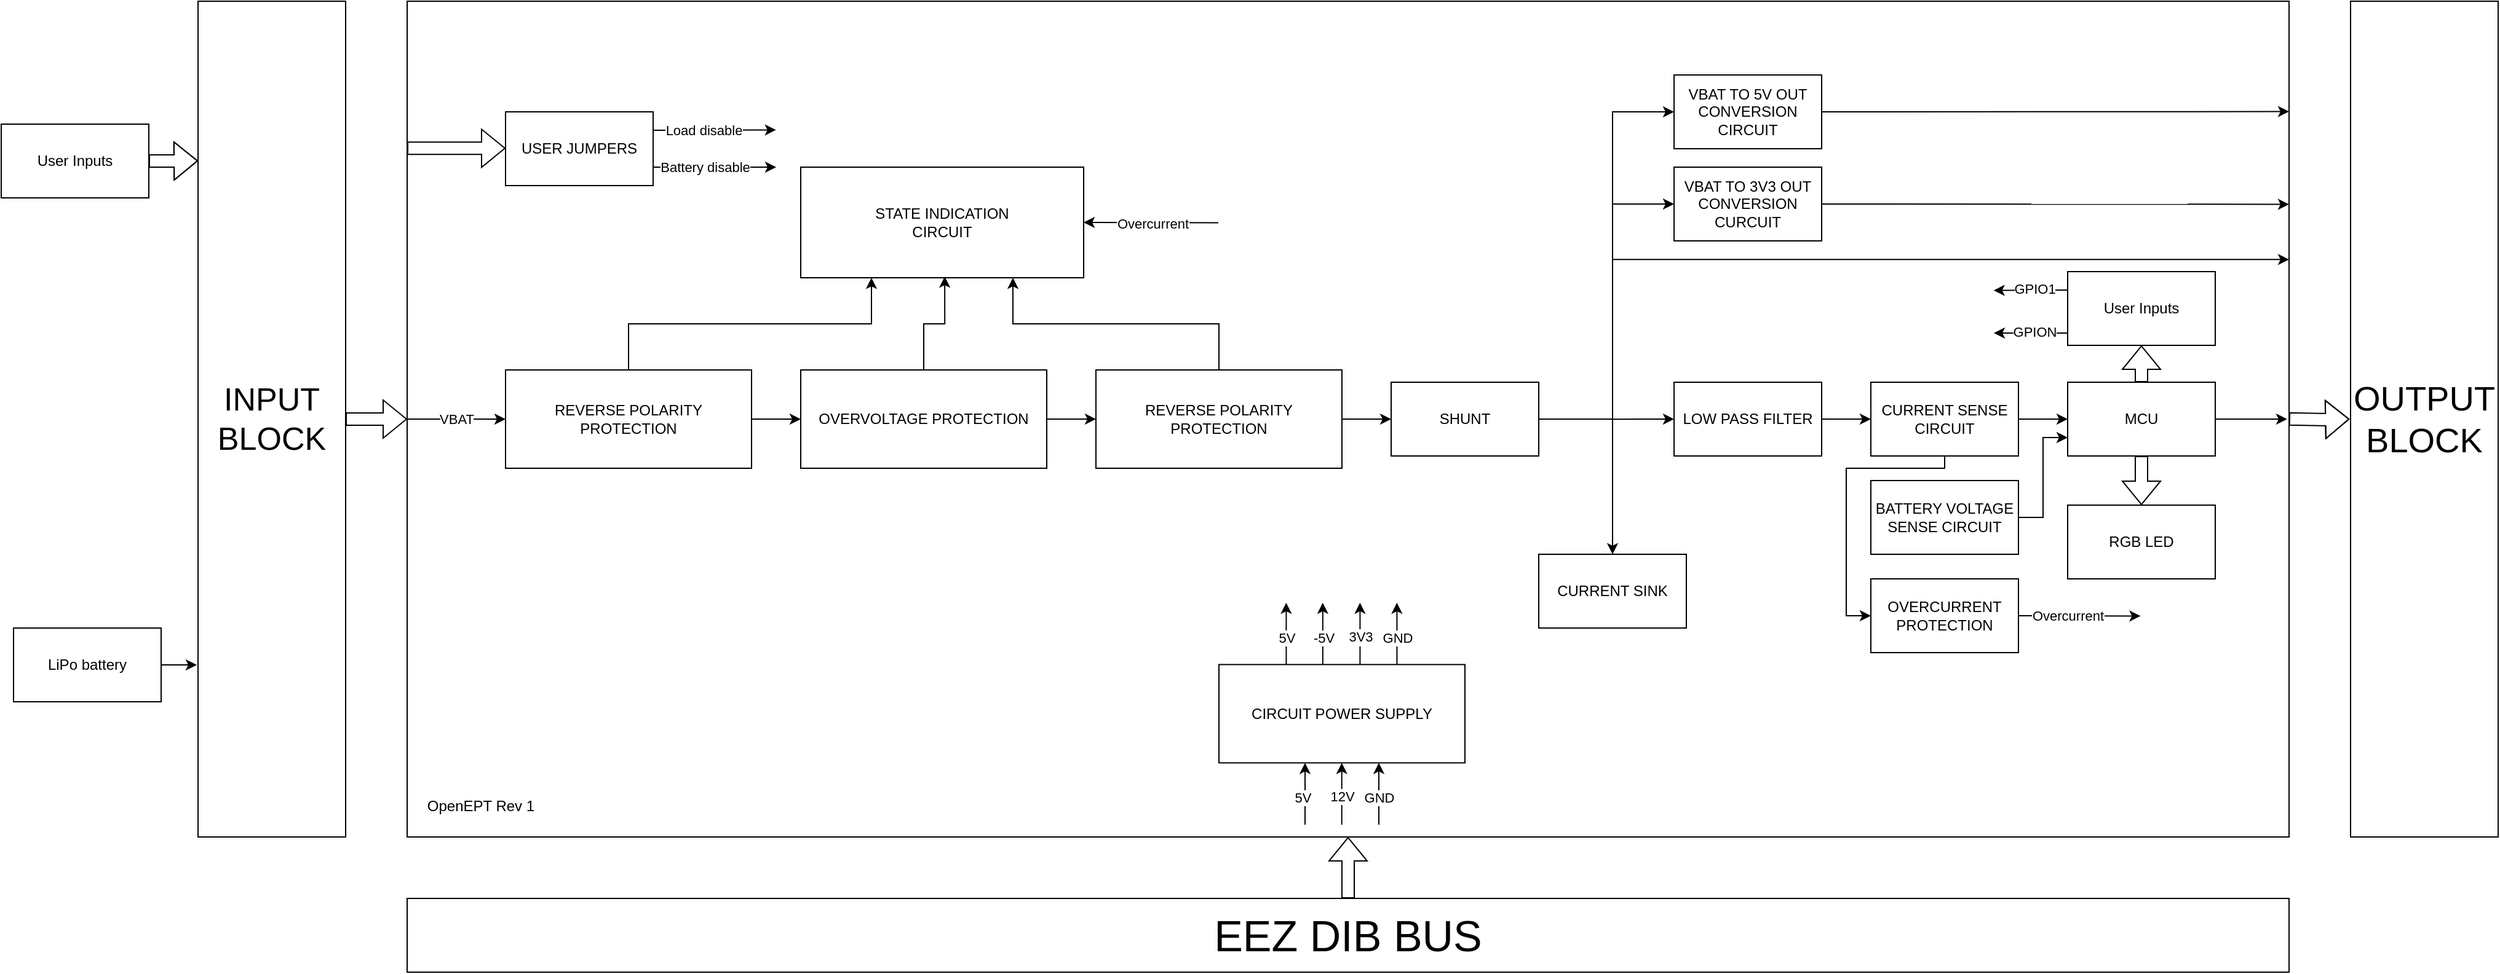 <mxfile version="24.2.2" type="device">
  <diagram name="Page-1" id="S4mJ12Emkxg-UGApGmkY">
    <mxGraphModel dx="3818" dy="1788" grid="1" gridSize="10" guides="1" tooltips="1" connect="1" arrows="1" fold="1" page="1" pageScale="1" pageWidth="850" pageHeight="1100" math="0" shadow="0">
      <root>
        <mxCell id="0" />
        <mxCell id="1" parent="0" />
        <mxCell id="NLKcnla9IsjFhdhOW6eh-43" value="" style="rounded=0;whiteSpace=wrap;html=1;fillColor=default;" vertex="1" parent="1">
          <mxGeometry x="-50" y="10" width="1530" height="680" as="geometry" />
        </mxCell>
        <mxCell id="NLKcnla9IsjFhdhOW6eh-95" style="edgeStyle=orthogonalEdgeStyle;rounded=0;orthogonalLoop=1;jettySize=auto;html=1;entryX=0;entryY=0.5;entryDx=0;entryDy=0;" edge="1" parent="1" source="NLKcnla9IsjFhdhOW6eh-9" target="NLKcnla9IsjFhdhOW6eh-34">
          <mxGeometry relative="1" as="geometry" />
        </mxCell>
        <mxCell id="NLKcnla9IsjFhdhOW6eh-111" style="edgeStyle=orthogonalEdgeStyle;rounded=0;orthogonalLoop=1;jettySize=auto;html=1;exitX=0.5;exitY=1;exitDx=0;exitDy=0;entryX=0;entryY=0.5;entryDx=0;entryDy=0;elbow=vertical;" edge="1" parent="1" source="NLKcnla9IsjFhdhOW6eh-9" target="NLKcnla9IsjFhdhOW6eh-36">
          <mxGeometry relative="1" as="geometry">
            <Array as="points">
              <mxPoint x="1200" y="390" />
              <mxPoint x="1120" y="390" />
              <mxPoint x="1120" y="510" />
            </Array>
          </mxGeometry>
        </mxCell>
        <mxCell id="NLKcnla9IsjFhdhOW6eh-9" value="CURRENT SENSE CIRCUIT" style="rounded=0;whiteSpace=wrap;html=1;" vertex="1" parent="1">
          <mxGeometry x="1140" y="320" width="120" height="60" as="geometry" />
        </mxCell>
        <mxCell id="NLKcnla9IsjFhdhOW6eh-71" style="edgeStyle=orthogonalEdgeStyle;rounded=0;orthogonalLoop=1;jettySize=auto;html=1;exitX=0.25;exitY=1;exitDx=0;exitDy=0;startArrow=classic;startFill=1;endArrow=none;endFill=0;" edge="1" parent="1">
          <mxGeometry relative="1" as="geometry">
            <mxPoint x="680" y="679.996" as="targetPoint" />
            <mxPoint x="680" y="629.71" as="sourcePoint" />
          </mxGeometry>
        </mxCell>
        <mxCell id="NLKcnla9IsjFhdhOW6eh-74" value="5V" style="edgeLabel;html=1;align=center;verticalAlign=middle;resizable=0;points=[];" vertex="1" connectable="0" parent="NLKcnla9IsjFhdhOW6eh-71">
          <mxGeometry x="0.107" y="-2" relative="1" as="geometry">
            <mxPoint as="offset" />
          </mxGeometry>
        </mxCell>
        <mxCell id="NLKcnla9IsjFhdhOW6eh-65" style="rounded=0;orthogonalLoop=1;jettySize=auto;html=1;exitX=0;exitY=0.5;exitDx=0;exitDy=0;edgeStyle=elbowEdgeStyle;endArrow=none;endFill=0;startArrow=classic;startFill=1;elbow=vertical;entryX=0;entryY=0.5;entryDx=0;entryDy=0;" edge="1" parent="1" source="NLKcnla9IsjFhdhOW6eh-23" target="NLKcnla9IsjFhdhOW6eh-43">
          <mxGeometry relative="1" as="geometry">
            <mxPoint x="-20" y="350" as="targetPoint" />
          </mxGeometry>
        </mxCell>
        <mxCell id="NLKcnla9IsjFhdhOW6eh-66" value="VBAT" style="edgeLabel;html=1;align=center;verticalAlign=middle;resizable=0;points=[];" vertex="1" connectable="0" parent="NLKcnla9IsjFhdhOW6eh-65">
          <mxGeometry x="0.26" relative="1" as="geometry">
            <mxPoint x="10" as="offset" />
          </mxGeometry>
        </mxCell>
        <mxCell id="NLKcnla9IsjFhdhOW6eh-68" style="edgeStyle=orthogonalEdgeStyle;rounded=0;orthogonalLoop=1;jettySize=auto;html=1;exitX=1;exitY=0.5;exitDx=0;exitDy=0;entryX=0;entryY=0.5;entryDx=0;entryDy=0;" edge="1" parent="1" source="NLKcnla9IsjFhdhOW6eh-23" target="NLKcnla9IsjFhdhOW6eh-67">
          <mxGeometry relative="1" as="geometry" />
        </mxCell>
        <mxCell id="NLKcnla9IsjFhdhOW6eh-116" style="edgeStyle=orthogonalEdgeStyle;rounded=0;orthogonalLoop=1;jettySize=auto;html=1;exitX=0.5;exitY=0;exitDx=0;exitDy=0;entryX=0.25;entryY=1;entryDx=0;entryDy=0;" edge="1" parent="1" source="NLKcnla9IsjFhdhOW6eh-23" target="NLKcnla9IsjFhdhOW6eh-35">
          <mxGeometry relative="1" as="geometry" />
        </mxCell>
        <mxCell id="NLKcnla9IsjFhdhOW6eh-23" value="&lt;div&gt;REVERSE POLARITY&lt;/div&gt;&lt;div&gt;PROTECTION&lt;br&gt;&lt;/div&gt;" style="rounded=0;whiteSpace=wrap;html=1;" vertex="1" parent="1">
          <mxGeometry x="30" y="310" width="200" height="80" as="geometry" />
        </mxCell>
        <mxCell id="NLKcnla9IsjFhdhOW6eh-101" style="edgeStyle=orthogonalEdgeStyle;rounded=0;orthogonalLoop=1;jettySize=auto;html=1;exitX=0.5;exitY=0;exitDx=0;exitDy=0;entryX=0.5;entryY=1;entryDx=0;entryDy=0;shape=flexArrow;" edge="1" parent="1" source="NLKcnla9IsjFhdhOW6eh-34" target="NLKcnla9IsjFhdhOW6eh-100">
          <mxGeometry relative="1" as="geometry" />
        </mxCell>
        <mxCell id="NLKcnla9IsjFhdhOW6eh-113" style="edgeStyle=orthogonalEdgeStyle;rounded=0;orthogonalLoop=1;jettySize=auto;html=1;exitX=0.5;exitY=1;exitDx=0;exitDy=0;shape=flexArrow;" edge="1" parent="1" source="NLKcnla9IsjFhdhOW6eh-34" target="NLKcnla9IsjFhdhOW6eh-112">
          <mxGeometry relative="1" as="geometry" />
        </mxCell>
        <mxCell id="NLKcnla9IsjFhdhOW6eh-34" value="MCU" style="rounded=0;whiteSpace=wrap;html=1;" vertex="1" parent="1">
          <mxGeometry x="1300" y="320" width="120" height="60" as="geometry" />
        </mxCell>
        <mxCell id="NLKcnla9IsjFhdhOW6eh-35" value="&lt;div&gt;STATE INDICATION&lt;/div&gt;CIRCUIT" style="rounded=0;whiteSpace=wrap;html=1;" vertex="1" parent="1">
          <mxGeometry x="270" y="145" width="230" height="90" as="geometry" />
        </mxCell>
        <mxCell id="NLKcnla9IsjFhdhOW6eh-36" value="OVERCURRENT PROTECTION" style="rounded=0;whiteSpace=wrap;html=1;" vertex="1" parent="1">
          <mxGeometry x="1140" y="480" width="120" height="60" as="geometry" />
        </mxCell>
        <mxCell id="NLKcnla9IsjFhdhOW6eh-37" value="CURRENT SINK" style="rounded=0;whiteSpace=wrap;html=1;" vertex="1" parent="1">
          <mxGeometry x="870" y="460" width="120" height="60" as="geometry" />
        </mxCell>
        <mxCell id="NLKcnla9IsjFhdhOW6eh-61" style="edgeStyle=orthogonalEdgeStyle;rounded=0;orthogonalLoop=1;jettySize=auto;html=1;exitX=1;exitY=0.5;exitDx=0;exitDy=0;entryX=0;entryY=0.5;entryDx=0;entryDy=0;shape=flexArrow;" edge="1" parent="1" source="NLKcnla9IsjFhdhOW6eh-44" target="NLKcnla9IsjFhdhOW6eh-43">
          <mxGeometry relative="1" as="geometry" />
        </mxCell>
        <mxCell id="NLKcnla9IsjFhdhOW6eh-44" value="&lt;font style=&quot;font-size: 26px;&quot;&gt;INPUT BLOCK&lt;/font&gt;" style="rounded=0;whiteSpace=wrap;html=1;" vertex="1" parent="1">
          <mxGeometry x="-220" y="10" width="120" height="680" as="geometry" />
        </mxCell>
        <mxCell id="NLKcnla9IsjFhdhOW6eh-46" value="&lt;font style=&quot;font-size: 28px;&quot;&gt;OUTPUT BLOCK&lt;/font&gt;" style="rounded=0;whiteSpace=wrap;html=1;" vertex="1" parent="1">
          <mxGeometry x="1530" y="10" width="120" height="680" as="geometry" />
        </mxCell>
        <mxCell id="NLKcnla9IsjFhdhOW6eh-55" style="edgeStyle=orthogonalEdgeStyle;rounded=0;orthogonalLoop=1;jettySize=auto;html=1;exitX=0.5;exitY=0;exitDx=0;exitDy=0;entryX=0.5;entryY=1;entryDx=0;entryDy=0;shape=flexArrow;" edge="1" parent="1" source="NLKcnla9IsjFhdhOW6eh-47" target="NLKcnla9IsjFhdhOW6eh-43">
          <mxGeometry relative="1" as="geometry" />
        </mxCell>
        <mxCell id="NLKcnla9IsjFhdhOW6eh-47" value="&lt;font style=&quot;font-size: 35px;&quot;&gt;EEZ DIB BUS&lt;/font&gt;" style="rounded=0;whiteSpace=wrap;html=1;" vertex="1" parent="1">
          <mxGeometry x="-50" y="740" width="1530" height="60" as="geometry" />
        </mxCell>
        <mxCell id="NLKcnla9IsjFhdhOW6eh-51" value="User Inputs" style="rounded=0;whiteSpace=wrap;html=1;" vertex="1" parent="1">
          <mxGeometry x="-380" y="110" width="120" height="60" as="geometry" />
        </mxCell>
        <mxCell id="NLKcnla9IsjFhdhOW6eh-54" value="OpenEPT Rev 1 " style="text;html=1;align=center;verticalAlign=middle;whiteSpace=wrap;rounded=0;" vertex="1" parent="1">
          <mxGeometry x="-40" y="650" width="100" height="30" as="geometry" />
        </mxCell>
        <mxCell id="NLKcnla9IsjFhdhOW6eh-56" style="edgeStyle=orthogonalEdgeStyle;rounded=0;orthogonalLoop=1;jettySize=auto;html=1;exitX=1;exitY=0.5;exitDx=0;exitDy=0;entryX=-0.007;entryY=0.5;entryDx=0;entryDy=0;entryPerimeter=0;shape=flexArrow;" edge="1" parent="1" target="NLKcnla9IsjFhdhOW6eh-46">
          <mxGeometry relative="1" as="geometry">
            <mxPoint x="1480" y="349.92" as="sourcePoint" />
            <mxPoint x="1506.04" y="349.92" as="targetPoint" />
          </mxGeometry>
        </mxCell>
        <mxCell id="NLKcnla9IsjFhdhOW6eh-60" style="edgeStyle=orthogonalEdgeStyle;rounded=0;orthogonalLoop=1;jettySize=auto;html=1;exitX=1;exitY=0.5;exitDx=0;exitDy=0;entryX=0;entryY=0.191;entryDx=0;entryDy=0;entryPerimeter=0;shape=flexArrow;" edge="1" parent="1" source="NLKcnla9IsjFhdhOW6eh-51" target="NLKcnla9IsjFhdhOW6eh-44">
          <mxGeometry relative="1" as="geometry" />
        </mxCell>
        <mxCell id="NLKcnla9IsjFhdhOW6eh-62" style="edgeStyle=orthogonalEdgeStyle;rounded=0;orthogonalLoop=1;jettySize=auto;html=1;exitX=1;exitY=0.5;exitDx=0;exitDy=0;entryX=-0.008;entryY=0.795;entryDx=0;entryDy=0;entryPerimeter=0;" edge="1" parent="1" target="NLKcnla9IsjFhdhOW6eh-44">
          <mxGeometry relative="1" as="geometry">
            <mxPoint x="-250" y="550" as="sourcePoint" />
          </mxGeometry>
        </mxCell>
        <mxCell id="NLKcnla9IsjFhdhOW6eh-63" value="LiPo battery" style="rounded=0;whiteSpace=wrap;html=1;" vertex="1" parent="1">
          <mxGeometry x="-370" y="520" width="120" height="60" as="geometry" />
        </mxCell>
        <mxCell id="NLKcnla9IsjFhdhOW6eh-70" style="edgeStyle=orthogonalEdgeStyle;rounded=0;orthogonalLoop=1;jettySize=auto;html=1;exitX=1;exitY=0.5;exitDx=0;exitDy=0;entryX=0;entryY=0.5;entryDx=0;entryDy=0;" edge="1" parent="1" source="NLKcnla9IsjFhdhOW6eh-67" target="NLKcnla9IsjFhdhOW6eh-69">
          <mxGeometry relative="1" as="geometry" />
        </mxCell>
        <mxCell id="NLKcnla9IsjFhdhOW6eh-67" value="OVERVOLTAGE PROTECTION" style="rounded=0;whiteSpace=wrap;html=1;" vertex="1" parent="1">
          <mxGeometry x="270" y="310" width="200" height="80" as="geometry" />
        </mxCell>
        <mxCell id="NLKcnla9IsjFhdhOW6eh-90" style="edgeStyle=orthogonalEdgeStyle;rounded=0;orthogonalLoop=1;jettySize=auto;html=1;exitX=1;exitY=0.5;exitDx=0;exitDy=0;entryX=0;entryY=0.5;entryDx=0;entryDy=0;" edge="1" parent="1" source="NLKcnla9IsjFhdhOW6eh-69" target="NLKcnla9IsjFhdhOW6eh-89">
          <mxGeometry relative="1" as="geometry" />
        </mxCell>
        <mxCell id="NLKcnla9IsjFhdhOW6eh-69" value="&lt;div&gt;REVERSE POLARITY&lt;/div&gt;&lt;div&gt;PROTECTION&lt;br&gt;&lt;/div&gt;" style="rounded=0;whiteSpace=wrap;html=1;" vertex="1" parent="1">
          <mxGeometry x="510" y="310" width="200" height="80" as="geometry" />
        </mxCell>
        <mxCell id="NLKcnla9IsjFhdhOW6eh-72" style="edgeStyle=orthogonalEdgeStyle;rounded=0;orthogonalLoop=1;jettySize=auto;html=1;exitX=0.25;exitY=1;exitDx=0;exitDy=0;startArrow=classic;startFill=1;endArrow=none;endFill=0;" edge="1" parent="1">
          <mxGeometry relative="1" as="geometry">
            <mxPoint x="709.86" y="679.996" as="targetPoint" />
            <mxPoint x="709.86" y="629.71" as="sourcePoint" />
          </mxGeometry>
        </mxCell>
        <mxCell id="NLKcnla9IsjFhdhOW6eh-75" value="12V" style="edgeLabel;html=1;align=center;verticalAlign=middle;resizable=0;points=[];" vertex="1" connectable="0" parent="NLKcnla9IsjFhdhOW6eh-72">
          <mxGeometry x="0.097" relative="1" as="geometry">
            <mxPoint as="offset" />
          </mxGeometry>
        </mxCell>
        <mxCell id="NLKcnla9IsjFhdhOW6eh-73" style="edgeStyle=orthogonalEdgeStyle;rounded=0;orthogonalLoop=1;jettySize=auto;html=1;exitX=0.25;exitY=1;exitDx=0;exitDy=0;startArrow=classic;startFill=1;endArrow=none;endFill=0;" edge="1" parent="1">
          <mxGeometry relative="1" as="geometry">
            <mxPoint x="740" y="679.996" as="targetPoint" />
            <mxPoint x="740" y="629.71" as="sourcePoint" />
          </mxGeometry>
        </mxCell>
        <mxCell id="NLKcnla9IsjFhdhOW6eh-76" value="GND" style="edgeLabel;html=1;align=center;verticalAlign=middle;resizable=0;points=[];" vertex="1" connectable="0" parent="NLKcnla9IsjFhdhOW6eh-73">
          <mxGeometry x="0.131" relative="1" as="geometry">
            <mxPoint as="offset" />
          </mxGeometry>
        </mxCell>
        <mxCell id="NLKcnla9IsjFhdhOW6eh-77" value="CIRCUIT POWER SUPPLY" style="rounded=0;whiteSpace=wrap;html=1;" vertex="1" parent="1">
          <mxGeometry x="610" y="549.71" width="200" height="80" as="geometry" />
        </mxCell>
        <mxCell id="NLKcnla9IsjFhdhOW6eh-78" style="edgeStyle=orthogonalEdgeStyle;rounded=0;orthogonalLoop=1;jettySize=auto;html=1;exitX=0.25;exitY=1;exitDx=0;exitDy=0;startArrow=classic;startFill=1;endArrow=none;endFill=0;" edge="1" parent="1">
          <mxGeometry relative="1" as="geometry">
            <mxPoint x="664.71" y="549.706" as="targetPoint" />
            <mxPoint x="664.71" y="499.42" as="sourcePoint" />
          </mxGeometry>
        </mxCell>
        <mxCell id="NLKcnla9IsjFhdhOW6eh-79" value="5V" style="edgeLabel;html=1;align=center;verticalAlign=middle;resizable=0;points=[];" vertex="1" connectable="0" parent="NLKcnla9IsjFhdhOW6eh-78">
          <mxGeometry x="0.107" y="-2" relative="1" as="geometry">
            <mxPoint x="2" as="offset" />
          </mxGeometry>
        </mxCell>
        <mxCell id="NLKcnla9IsjFhdhOW6eh-80" style="edgeStyle=orthogonalEdgeStyle;rounded=0;orthogonalLoop=1;jettySize=auto;html=1;exitX=0.25;exitY=1;exitDx=0;exitDy=0;startArrow=classic;startFill=1;endArrow=none;endFill=0;" edge="1" parent="1">
          <mxGeometry relative="1" as="geometry">
            <mxPoint x="694.42" y="549.706" as="targetPoint" />
            <mxPoint x="694.42" y="499.42" as="sourcePoint" />
          </mxGeometry>
        </mxCell>
        <mxCell id="NLKcnla9IsjFhdhOW6eh-81" value="-5V" style="edgeLabel;html=1;align=center;verticalAlign=middle;resizable=0;points=[];" vertex="1" connectable="0" parent="NLKcnla9IsjFhdhOW6eh-80">
          <mxGeometry x="0.107" y="-2" relative="1" as="geometry">
            <mxPoint x="2" as="offset" />
          </mxGeometry>
        </mxCell>
        <mxCell id="NLKcnla9IsjFhdhOW6eh-82" style="edgeStyle=orthogonalEdgeStyle;rounded=0;orthogonalLoop=1;jettySize=auto;html=1;exitX=0.25;exitY=1;exitDx=0;exitDy=0;startArrow=classic;startFill=1;endArrow=none;endFill=0;" edge="1" parent="1">
          <mxGeometry relative="1" as="geometry">
            <mxPoint x="724.71" y="549.706" as="targetPoint" />
            <mxPoint x="724.71" y="499.42" as="sourcePoint" />
          </mxGeometry>
        </mxCell>
        <mxCell id="NLKcnla9IsjFhdhOW6eh-83" value="5V" style="edgeLabel;html=1;align=center;verticalAlign=middle;resizable=0;points=[];" vertex="1" connectable="0" parent="NLKcnla9IsjFhdhOW6eh-82">
          <mxGeometry x="0.107" y="-2" relative="1" as="geometry">
            <mxPoint as="offset" />
          </mxGeometry>
        </mxCell>
        <mxCell id="NLKcnla9IsjFhdhOW6eh-85" value="3V3" style="edgeLabel;html=1;align=center;verticalAlign=middle;resizable=0;points=[];" vertex="1" connectable="0" parent="NLKcnla9IsjFhdhOW6eh-82">
          <mxGeometry x="0.074" y="-5" relative="1" as="geometry">
            <mxPoint x="5" as="offset" />
          </mxGeometry>
        </mxCell>
        <mxCell id="NLKcnla9IsjFhdhOW6eh-86" style="edgeStyle=orthogonalEdgeStyle;rounded=0;orthogonalLoop=1;jettySize=auto;html=1;exitX=0.25;exitY=1;exitDx=0;exitDy=0;startArrow=classic;startFill=1;endArrow=none;endFill=0;" edge="1" parent="1">
          <mxGeometry relative="1" as="geometry">
            <mxPoint x="754.71" y="549.706" as="targetPoint" />
            <mxPoint x="754.71" y="499.42" as="sourcePoint" />
          </mxGeometry>
        </mxCell>
        <mxCell id="NLKcnla9IsjFhdhOW6eh-87" value="GND" style="edgeLabel;html=1;align=center;verticalAlign=middle;resizable=0;points=[];" vertex="1" connectable="0" parent="NLKcnla9IsjFhdhOW6eh-86">
          <mxGeometry x="0.131" relative="1" as="geometry">
            <mxPoint as="offset" />
          </mxGeometry>
        </mxCell>
        <mxCell id="NLKcnla9IsjFhdhOW6eh-106" style="edgeStyle=orthogonalEdgeStyle;rounded=0;orthogonalLoop=1;jettySize=auto;html=1;exitX=0;exitY=0.5;exitDx=0;exitDy=0;startArrow=classic;startFill=1;endArrow=none;endFill=0;" edge="1" parent="1" source="NLKcnla9IsjFhdhOW6eh-88">
          <mxGeometry relative="1" as="geometry">
            <mxPoint x="930" y="350.143" as="targetPoint" />
          </mxGeometry>
        </mxCell>
        <mxCell id="NLKcnla9IsjFhdhOW6eh-107" style="edgeStyle=orthogonalEdgeStyle;rounded=0;orthogonalLoop=1;jettySize=auto;html=1;exitX=1;exitY=0.5;exitDx=0;exitDy=0;entryX=0;entryY=0.5;entryDx=0;entryDy=0;" edge="1" parent="1" source="NLKcnla9IsjFhdhOW6eh-88" target="NLKcnla9IsjFhdhOW6eh-9">
          <mxGeometry relative="1" as="geometry" />
        </mxCell>
        <mxCell id="NLKcnla9IsjFhdhOW6eh-88" value="LOW PASS FILTER" style="rounded=0;whiteSpace=wrap;html=1;" vertex="1" parent="1">
          <mxGeometry x="980" y="320" width="120" height="60" as="geometry" />
        </mxCell>
        <mxCell id="NLKcnla9IsjFhdhOW6eh-91" style="edgeStyle=orthogonalEdgeStyle;rounded=0;orthogonalLoop=1;jettySize=auto;html=1;exitX=1;exitY=0.5;exitDx=0;exitDy=0;entryX=0.5;entryY=0;entryDx=0;entryDy=0;" edge="1" parent="1" source="NLKcnla9IsjFhdhOW6eh-89" target="NLKcnla9IsjFhdhOW6eh-37">
          <mxGeometry relative="1" as="geometry" />
        </mxCell>
        <mxCell id="NLKcnla9IsjFhdhOW6eh-89" value="SHUNT" style="rounded=0;whiteSpace=wrap;html=1;" vertex="1" parent="1">
          <mxGeometry x="750" y="320" width="120" height="60" as="geometry" />
        </mxCell>
        <mxCell id="NLKcnla9IsjFhdhOW6eh-94" style="edgeStyle=orthogonalEdgeStyle;rounded=0;orthogonalLoop=1;jettySize=auto;html=1;entryX=0;entryY=0.75;entryDx=0;entryDy=0;" edge="1" parent="1" source="NLKcnla9IsjFhdhOW6eh-93" target="NLKcnla9IsjFhdhOW6eh-34">
          <mxGeometry relative="1" as="geometry" />
        </mxCell>
        <mxCell id="NLKcnla9IsjFhdhOW6eh-93" value="BATTERY VOLTAGE SENSE CIRCUIT " style="rounded=0;whiteSpace=wrap;html=1;" vertex="1" parent="1">
          <mxGeometry x="1140" y="400" width="120" height="60" as="geometry" />
        </mxCell>
        <mxCell id="NLKcnla9IsjFhdhOW6eh-96" value="" style="endArrow=classic;html=1;rounded=0;entryX=0;entryY=0.5;entryDx=0;entryDy=0;edgeStyle=orthogonalEdgeStyle;" edge="1" parent="1" target="NLKcnla9IsjFhdhOW6eh-97">
          <mxGeometry width="50" height="50" relative="1" as="geometry">
            <mxPoint x="930" y="350" as="sourcePoint" />
            <mxPoint x="980" y="300" as="targetPoint" />
            <Array as="points">
              <mxPoint x="930" y="100" />
            </Array>
          </mxGeometry>
        </mxCell>
        <mxCell id="NLKcnla9IsjFhdhOW6eh-97" value="VBAT TO 5V OUT CONVERSION CIRCUIT" style="rounded=0;whiteSpace=wrap;html=1;" vertex="1" parent="1">
          <mxGeometry x="980" y="70" width="120" height="60" as="geometry" />
        </mxCell>
        <mxCell id="NLKcnla9IsjFhdhOW6eh-115" style="rounded=0;orthogonalLoop=1;jettySize=auto;html=1;exitX=1;exitY=0.5;exitDx=0;exitDy=0;entryX=1;entryY=0.243;entryDx=0;entryDy=0;entryPerimeter=0;" edge="1" parent="1" source="NLKcnla9IsjFhdhOW6eh-98" target="NLKcnla9IsjFhdhOW6eh-43">
          <mxGeometry relative="1" as="geometry" />
        </mxCell>
        <mxCell id="NLKcnla9IsjFhdhOW6eh-98" value="VBAT TO 3V3 OUT CONVERSION CURCUIT" style="rounded=0;whiteSpace=wrap;html=1;" vertex="1" parent="1">
          <mxGeometry x="980" y="145" width="120" height="60" as="geometry" />
        </mxCell>
        <mxCell id="NLKcnla9IsjFhdhOW6eh-100" value="User Inputs" style="rounded=0;whiteSpace=wrap;html=1;" vertex="1" parent="1">
          <mxGeometry x="1300" y="230" width="120" height="60" as="geometry" />
        </mxCell>
        <mxCell id="NLKcnla9IsjFhdhOW6eh-102" value="" style="endArrow=classic;html=1;rounded=0;edgeStyle=orthogonalEdgeStyle;entryX=0;entryY=0.5;entryDx=0;entryDy=0;" edge="1" parent="1" target="NLKcnla9IsjFhdhOW6eh-98">
          <mxGeometry width="50" height="50" relative="1" as="geometry">
            <mxPoint x="930" y="358" as="sourcePoint" />
            <mxPoint x="960" y="180" as="targetPoint" />
            <Array as="points">
              <mxPoint x="930" y="175" />
            </Array>
          </mxGeometry>
        </mxCell>
        <mxCell id="NLKcnla9IsjFhdhOW6eh-103" value="" style="endArrow=classic;html=1;rounded=0;edgeStyle=orthogonalEdgeStyle;entryX=1;entryY=0.309;entryDx=0;entryDy=0;entryPerimeter=0;" edge="1" parent="1" target="NLKcnla9IsjFhdhOW6eh-43">
          <mxGeometry width="50" height="50" relative="1" as="geometry">
            <mxPoint x="930" y="350" as="sourcePoint" />
            <mxPoint x="960" y="197" as="targetPoint" />
            <Array as="points">
              <mxPoint x="930" y="220" />
            </Array>
          </mxGeometry>
        </mxCell>
        <mxCell id="NLKcnla9IsjFhdhOW6eh-110" style="edgeStyle=orthogonalEdgeStyle;rounded=0;orthogonalLoop=1;jettySize=auto;html=1;exitX=1;exitY=0.5;exitDx=0;exitDy=0;entryX=0.999;entryY=0.5;entryDx=0;entryDy=0;entryPerimeter=0;" edge="1" parent="1" source="NLKcnla9IsjFhdhOW6eh-34" target="NLKcnla9IsjFhdhOW6eh-43">
          <mxGeometry relative="1" as="geometry" />
        </mxCell>
        <mxCell id="NLKcnla9IsjFhdhOW6eh-112" value="RGB LED" style="rounded=0;whiteSpace=wrap;html=1;" vertex="1" parent="1">
          <mxGeometry x="1300" y="420" width="120" height="60" as="geometry" />
        </mxCell>
        <mxCell id="NLKcnla9IsjFhdhOW6eh-114" style="rounded=0;orthogonalLoop=1;jettySize=auto;html=1;exitX=1;exitY=0.5;exitDx=0;exitDy=0;entryX=1;entryY=0.132;entryDx=0;entryDy=0;entryPerimeter=0;" edge="1" parent="1" source="NLKcnla9IsjFhdhOW6eh-97" target="NLKcnla9IsjFhdhOW6eh-43">
          <mxGeometry relative="1" as="geometry" />
        </mxCell>
        <mxCell id="NLKcnla9IsjFhdhOW6eh-117" style="edgeStyle=orthogonalEdgeStyle;rounded=0;orthogonalLoop=1;jettySize=auto;html=1;exitX=0.5;exitY=0;exitDx=0;exitDy=0;entryX=0.509;entryY=0.989;entryDx=0;entryDy=0;entryPerimeter=0;" edge="1" parent="1" source="NLKcnla9IsjFhdhOW6eh-67" target="NLKcnla9IsjFhdhOW6eh-35">
          <mxGeometry relative="1" as="geometry" />
        </mxCell>
        <mxCell id="NLKcnla9IsjFhdhOW6eh-118" style="edgeStyle=orthogonalEdgeStyle;rounded=0;orthogonalLoop=1;jettySize=auto;html=1;exitX=0.5;exitY=0;exitDx=0;exitDy=0;entryX=0.75;entryY=1;entryDx=0;entryDy=0;" edge="1" parent="1" source="NLKcnla9IsjFhdhOW6eh-69" target="NLKcnla9IsjFhdhOW6eh-35">
          <mxGeometry relative="1" as="geometry" />
        </mxCell>
        <mxCell id="NLKcnla9IsjFhdhOW6eh-119" style="rounded=0;orthogonalLoop=1;jettySize=auto;html=1;exitX=0;exitY=0.25;exitDx=0;exitDy=0;entryX=0.843;entryY=0.346;entryDx=0;entryDy=0;entryPerimeter=0;" edge="1" parent="1" source="NLKcnla9IsjFhdhOW6eh-100" target="NLKcnla9IsjFhdhOW6eh-43">
          <mxGeometry relative="1" as="geometry" />
        </mxCell>
        <mxCell id="NLKcnla9IsjFhdhOW6eh-120" value="GPIO1" style="edgeLabel;html=1;align=center;verticalAlign=middle;resizable=0;points=[];" vertex="1" connectable="0" parent="NLKcnla9IsjFhdhOW6eh-119">
          <mxGeometry x="-0.098" y="-1" relative="1" as="geometry">
            <mxPoint as="offset" />
          </mxGeometry>
        </mxCell>
        <mxCell id="NLKcnla9IsjFhdhOW6eh-121" value="" style="shape=image;html=1;verticalAlign=top;verticalLabelPosition=bottom;labelBackgroundColor=#ffffff;imageAspect=0;aspect=fixed;image=https://cdn4.iconfinder.com/data/icons/developer-set-3/128/other-128.png;rotation=-90;" vertex="1" parent="1">
          <mxGeometry x="1276" y="252" width="20" height="20" as="geometry" />
        </mxCell>
        <mxCell id="NLKcnla9IsjFhdhOW6eh-122" style="rounded=0;orthogonalLoop=1;jettySize=auto;html=1;exitX=0;exitY=0.25;exitDx=0;exitDy=0;entryX=0.843;entryY=0.346;entryDx=0;entryDy=0;entryPerimeter=0;" edge="1" parent="1">
          <mxGeometry relative="1" as="geometry">
            <mxPoint x="1300" y="280" as="sourcePoint" />
            <mxPoint x="1240" y="280" as="targetPoint" />
          </mxGeometry>
        </mxCell>
        <mxCell id="NLKcnla9IsjFhdhOW6eh-123" value="GPION" style="edgeLabel;html=1;align=center;verticalAlign=middle;resizable=0;points=[];" vertex="1" connectable="0" parent="NLKcnla9IsjFhdhOW6eh-122">
          <mxGeometry x="-0.098" y="-1" relative="1" as="geometry">
            <mxPoint as="offset" />
          </mxGeometry>
        </mxCell>
        <mxCell id="NLKcnla9IsjFhdhOW6eh-134" value="USER JUMPERS" style="rounded=0;whiteSpace=wrap;html=1;" vertex="1" parent="1">
          <mxGeometry x="30" y="100" width="120" height="60" as="geometry" />
        </mxCell>
        <mxCell id="NLKcnla9IsjFhdhOW6eh-136" style="rounded=0;orthogonalLoop=1;jettySize=auto;html=1;exitX=0;exitY=0.176;exitDx=0;exitDy=0;entryX=0;entryY=0.191;entryDx=0;entryDy=0;entryPerimeter=0;shape=flexArrow;exitPerimeter=0;" edge="1" parent="1" source="NLKcnla9IsjFhdhOW6eh-43">
          <mxGeometry relative="1" as="geometry">
            <mxPoint x="-10" y="129.64" as="sourcePoint" />
            <mxPoint x="30" y="129.64" as="targetPoint" />
          </mxGeometry>
        </mxCell>
        <mxCell id="NLKcnla9IsjFhdhOW6eh-137" style="rounded=0;orthogonalLoop=1;jettySize=auto;html=1;exitX=1;exitY=0.25;exitDx=0;exitDy=0;entryX=0.196;entryY=0.154;entryDx=0;entryDy=0;entryPerimeter=0;" edge="1" parent="1" source="NLKcnla9IsjFhdhOW6eh-134" target="NLKcnla9IsjFhdhOW6eh-43">
          <mxGeometry relative="1" as="geometry" />
        </mxCell>
        <mxCell id="NLKcnla9IsjFhdhOW6eh-138" value="Load disable" style="edgeLabel;html=1;align=center;verticalAlign=middle;resizable=0;points=[];" vertex="1" connectable="0" parent="NLKcnla9IsjFhdhOW6eh-137">
          <mxGeometry x="-0.175" relative="1" as="geometry">
            <mxPoint as="offset" />
          </mxGeometry>
        </mxCell>
        <mxCell id="NLKcnla9IsjFhdhOW6eh-140" style="rounded=0;orthogonalLoop=1;jettySize=auto;html=1;exitX=1;exitY=0.25;exitDx=0;exitDy=0;entryX=0.196;entryY=0.154;entryDx=0;entryDy=0;entryPerimeter=0;" edge="1" parent="1">
          <mxGeometry relative="1" as="geometry">
            <mxPoint x="150" y="145" as="sourcePoint" />
            <mxPoint x="250" y="145" as="targetPoint" />
          </mxGeometry>
        </mxCell>
        <mxCell id="NLKcnla9IsjFhdhOW6eh-141" value="Battery disable" style="edgeLabel;html=1;align=center;verticalAlign=middle;resizable=0;points=[];" vertex="1" connectable="0" parent="NLKcnla9IsjFhdhOW6eh-140">
          <mxGeometry x="-0.175" relative="1" as="geometry">
            <mxPoint as="offset" />
          </mxGeometry>
        </mxCell>
        <mxCell id="NLKcnla9IsjFhdhOW6eh-142" value="" style="shape=image;html=1;verticalAlign=top;verticalLabelPosition=bottom;labelBackgroundColor=#ffffff;imageAspect=0;aspect=fixed;image=https://cdn4.iconfinder.com/data/icons/developer-set-3/128/other-128.png;rotation=-90;" vertex="1" parent="1">
          <mxGeometry x="150" y="120" width="20" height="20" as="geometry" />
        </mxCell>
        <mxCell id="NLKcnla9IsjFhdhOW6eh-143" style="rounded=0;orthogonalLoop=1;jettySize=auto;html=1;exitX=1;exitY=0.5;exitDx=0;exitDy=0;startArrow=classic;startFill=1;endArrow=none;endFill=0;entryX=0.431;entryY=0.265;entryDx=0;entryDy=0;entryPerimeter=0;" edge="1" parent="1" source="NLKcnla9IsjFhdhOW6eh-35" target="NLKcnla9IsjFhdhOW6eh-43">
          <mxGeometry relative="1" as="geometry">
            <mxPoint x="570" y="190" as="targetPoint" />
          </mxGeometry>
        </mxCell>
        <mxCell id="NLKcnla9IsjFhdhOW6eh-144" value="Overcurrent" style="edgeLabel;html=1;align=center;verticalAlign=middle;resizable=0;points=[];" vertex="1" connectable="0" parent="NLKcnla9IsjFhdhOW6eh-143">
          <mxGeometry x="0.024" y="-1" relative="1" as="geometry">
            <mxPoint as="offset" />
          </mxGeometry>
        </mxCell>
        <mxCell id="NLKcnla9IsjFhdhOW6eh-147" style="rounded=0;orthogonalLoop=1;jettySize=auto;html=1;exitX=1;exitY=0.5;exitDx=0;exitDy=0;entryX=0.908;entryY=0.736;entryDx=0;entryDy=0;entryPerimeter=0;" edge="1" parent="1" source="NLKcnla9IsjFhdhOW6eh-36">
          <mxGeometry relative="1" as="geometry">
            <mxPoint x="1280" y="509.76" as="sourcePoint" />
            <mxPoint x="1359.24" y="510.24" as="targetPoint" />
          </mxGeometry>
        </mxCell>
        <mxCell id="NLKcnla9IsjFhdhOW6eh-148" value="Overcurrent" style="edgeLabel;html=1;align=center;verticalAlign=middle;resizable=0;points=[];" vertex="1" connectable="0" parent="NLKcnla9IsjFhdhOW6eh-147">
          <mxGeometry x="-0.351" relative="1" as="geometry">
            <mxPoint x="8" as="offset" />
          </mxGeometry>
        </mxCell>
      </root>
    </mxGraphModel>
  </diagram>
</mxfile>
